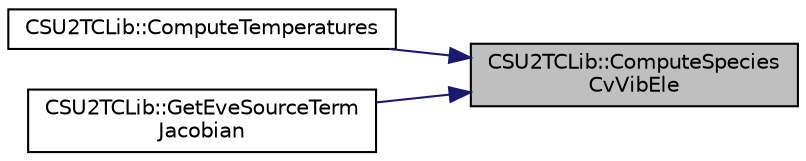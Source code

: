 digraph "CSU2TCLib::ComputeSpeciesCvVibEle"
{
 // LATEX_PDF_SIZE
  edge [fontname="Helvetica",fontsize="10",labelfontname="Helvetica",labelfontsize="10"];
  node [fontname="Helvetica",fontsize="10",shape=record];
  rankdir="RL";
  Node1 [label="CSU2TCLib::ComputeSpecies\lCvVibEle",height=0.2,width=0.4,color="black", fillcolor="grey75", style="filled", fontcolor="black",tooltip="Compute species V-E specific heats at constant volume."];
  Node1 -> Node2 [dir="back",color="midnightblue",fontsize="10",style="solid",fontname="Helvetica"];
  Node2 [label="CSU2TCLib::ComputeTemperatures",height=0.2,width=0.4,color="black", fillcolor="white", style="filled",URL="$classCSU2TCLib.html#adfe12efd35d99e1066a144e3a297a1f7",tooltip="Compute translational and vibrational temperatures vector."];
  Node1 -> Node3 [dir="back",color="midnightblue",fontsize="10",style="solid",fontname="Helvetica"];
  Node3 [label="CSU2TCLib::GetEveSourceTerm\lJacobian",height=0.2,width=0.4,color="black", fillcolor="white", style="filled",URL="$classCSU2TCLib.html#a81efd215ea119d2a27d6d39cdf4467a7",tooltip="Compute relaxation source term jacobian."];
}
